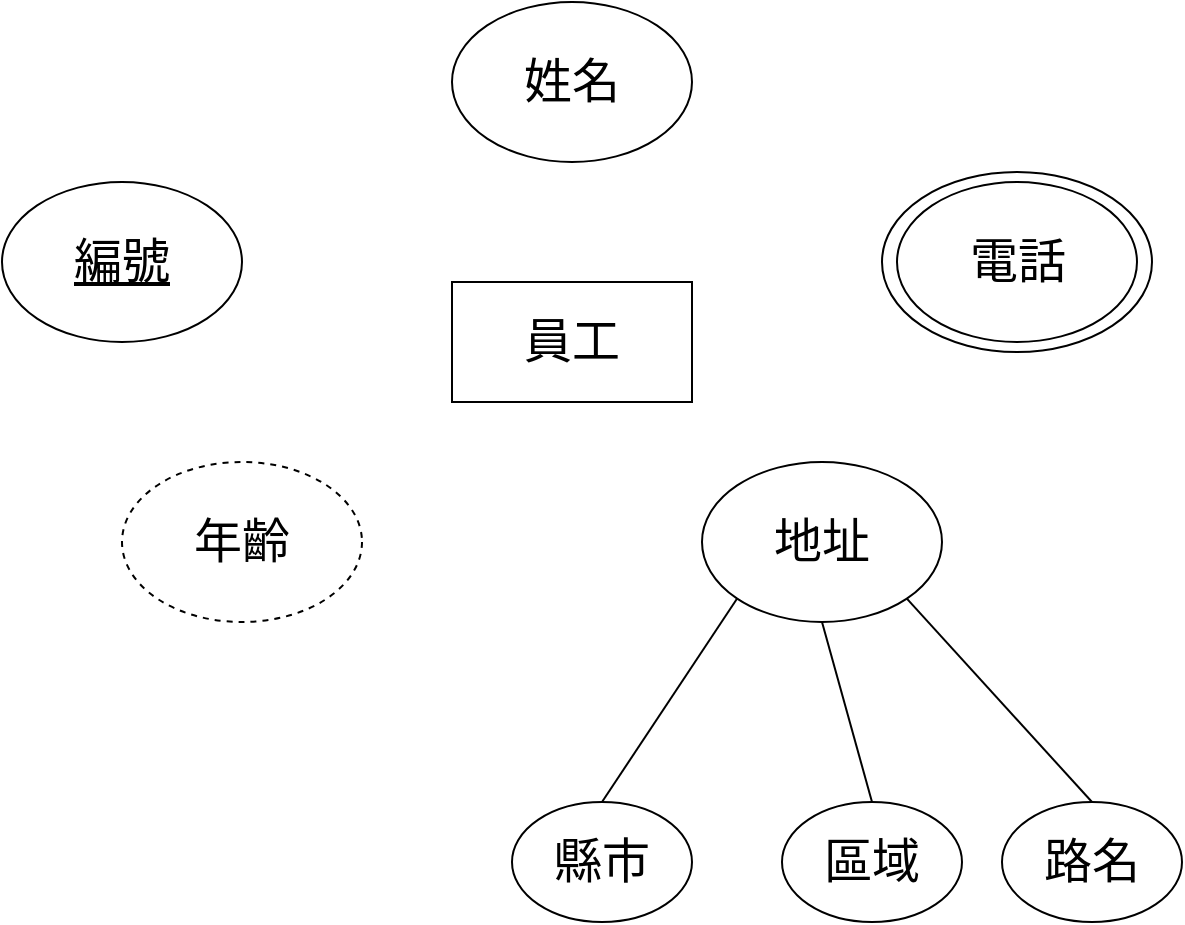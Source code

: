 <mxfile version="22.0.4" type="device">
  <diagram id="R2lEEEUBdFMjLlhIrx00" name="Page-1">
    <mxGraphModel dx="885" dy="588" grid="1" gridSize="10" guides="1" tooltips="1" connect="1" arrows="1" fold="1" page="1" pageScale="1" pageWidth="850" pageHeight="1100" math="0" shadow="0" extFonts="Permanent Marker^https://fonts.googleapis.com/css?family=Permanent+Marker">
      <root>
        <mxCell id="0" />
        <mxCell id="1" parent="0" />
        <mxCell id="3a-Hv6OvQc2V3tip11x3-7" value="" style="ellipse;whiteSpace=wrap;html=1;" vertex="1" parent="1">
          <mxGeometry x="580" y="175" width="135" height="90" as="geometry" />
        </mxCell>
        <mxCell id="3a-Hv6OvQc2V3tip11x3-1" value="&lt;font style=&quot;font-size: 24px;&quot;&gt;員工&lt;/font&gt;" style="rounded=0;whiteSpace=wrap;html=1;" vertex="1" parent="1">
          <mxGeometry x="365" y="230" width="120" height="60" as="geometry" />
        </mxCell>
        <mxCell id="3a-Hv6OvQc2V3tip11x3-2" value="&lt;font style=&quot;font-size: 24px;&quot;&gt;&lt;u&gt;編號&lt;/u&gt;&lt;/font&gt;" style="ellipse;whiteSpace=wrap;html=1;" vertex="1" parent="1">
          <mxGeometry x="140" y="180" width="120" height="80" as="geometry" />
        </mxCell>
        <mxCell id="3a-Hv6OvQc2V3tip11x3-3" value="&lt;font style=&quot;font-size: 24px;&quot;&gt;姓名&lt;/font&gt;" style="ellipse;whiteSpace=wrap;html=1;" vertex="1" parent="1">
          <mxGeometry x="365" y="90" width="120" height="80" as="geometry" />
        </mxCell>
        <mxCell id="3a-Hv6OvQc2V3tip11x3-4" value="&lt;font style=&quot;font-size: 24px;&quot;&gt;電話&lt;/font&gt;" style="ellipse;whiteSpace=wrap;html=1;" vertex="1" parent="1">
          <mxGeometry x="587.5" y="180" width="120" height="80" as="geometry" />
        </mxCell>
        <mxCell id="3a-Hv6OvQc2V3tip11x3-5" value="&lt;font style=&quot;font-size: 24px;&quot;&gt;年齡&lt;/font&gt;" style="ellipse;whiteSpace=wrap;html=1;dashed=1;" vertex="1" parent="1">
          <mxGeometry x="200" y="320" width="120" height="80" as="geometry" />
        </mxCell>
        <mxCell id="3a-Hv6OvQc2V3tip11x3-6" value="&lt;font style=&quot;font-size: 24px;&quot;&gt;地址&lt;/font&gt;" style="ellipse;whiteSpace=wrap;html=1;" vertex="1" parent="1">
          <mxGeometry x="490" y="320" width="120" height="80" as="geometry" />
        </mxCell>
        <mxCell id="3a-Hv6OvQc2V3tip11x3-11" value="&lt;font style=&quot;font-size: 24px;&quot;&gt;路名&lt;/font&gt;" style="ellipse;whiteSpace=wrap;html=1;" vertex="1" parent="1">
          <mxGeometry x="640" y="490" width="90" height="60" as="geometry" />
        </mxCell>
        <mxCell id="3a-Hv6OvQc2V3tip11x3-12" value="&lt;font style=&quot;font-size: 24px;&quot;&gt;區域&lt;/font&gt;" style="ellipse;whiteSpace=wrap;html=1;" vertex="1" parent="1">
          <mxGeometry x="530" y="490" width="90" height="60" as="geometry" />
        </mxCell>
        <mxCell id="3a-Hv6OvQc2V3tip11x3-13" value="&lt;font style=&quot;font-size: 24px;&quot;&gt;縣市&lt;/font&gt;" style="ellipse;whiteSpace=wrap;html=1;" vertex="1" parent="1">
          <mxGeometry x="395" y="490" width="90" height="60" as="geometry" />
        </mxCell>
        <mxCell id="3a-Hv6OvQc2V3tip11x3-15" value="" style="endArrow=none;html=1;rounded=0;entryX=0;entryY=1;entryDx=0;entryDy=0;exitX=0.5;exitY=0;exitDx=0;exitDy=0;" edge="1" parent="1" source="3a-Hv6OvQc2V3tip11x3-13" target="3a-Hv6OvQc2V3tip11x3-6">
          <mxGeometry width="50" height="50" relative="1" as="geometry">
            <mxPoint x="400" y="410" as="sourcePoint" />
            <mxPoint x="450" y="360" as="targetPoint" />
          </mxGeometry>
        </mxCell>
        <mxCell id="3a-Hv6OvQc2V3tip11x3-16" value="" style="endArrow=none;html=1;rounded=0;entryX=0.5;entryY=1;entryDx=0;entryDy=0;exitX=0.5;exitY=0;exitDx=0;exitDy=0;" edge="1" parent="1" source="3a-Hv6OvQc2V3tip11x3-12" target="3a-Hv6OvQc2V3tip11x3-6">
          <mxGeometry width="50" height="50" relative="1" as="geometry">
            <mxPoint x="400" y="410" as="sourcePoint" />
            <mxPoint x="450" y="360" as="targetPoint" />
          </mxGeometry>
        </mxCell>
        <mxCell id="3a-Hv6OvQc2V3tip11x3-17" value="" style="endArrow=none;html=1;rounded=0;entryX=1;entryY=1;entryDx=0;entryDy=0;exitX=0.5;exitY=0;exitDx=0;exitDy=0;" edge="1" parent="1" source="3a-Hv6OvQc2V3tip11x3-11" target="3a-Hv6OvQc2V3tip11x3-6">
          <mxGeometry width="50" height="50" relative="1" as="geometry">
            <mxPoint x="400" y="410" as="sourcePoint" />
            <mxPoint x="450" y="360" as="targetPoint" />
          </mxGeometry>
        </mxCell>
      </root>
    </mxGraphModel>
  </diagram>
</mxfile>
